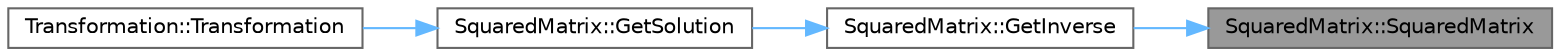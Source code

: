 digraph "SquaredMatrix::SquaredMatrix"
{
 // LATEX_PDF_SIZE
  bgcolor="transparent";
  edge [fontname=Helvetica,fontsize=10,labelfontname=Helvetica,labelfontsize=10];
  node [fontname=Helvetica,fontsize=10,shape=box,height=0.2,width=0.9];
  rankdir="RL";
  Node1 [label="SquaredMatrix::SquaredMatrix",height=0.2,width=0.4,color="gray40", fillcolor="grey60", style="filled", fontcolor="black",tooltip=" "];
  Node1 -> Node2 [dir="back",color="steelblue1",style="solid"];
  Node2 [label="SquaredMatrix::GetInverse",height=0.2,width=0.4,color="grey40", fillcolor="white", style="filled",URL="$class_squared_matrix.html#a4137a2d278b3cb7fc9c8489c8d2a5393",tooltip="Finds inversion of matrix."];
  Node2 -> Node3 [dir="back",color="steelblue1",style="solid"];
  Node3 [label="SquaredMatrix::GetSolution",height=0.2,width=0.4,color="grey40", fillcolor="white", style="filled",URL="$class_squared_matrix.html#aecc105efa6ff85b4941df3a4a3124606",tooltip="Find solution of linear equations."];
  Node3 -> Node4 [dir="back",color="steelblue1",style="solid"];
  Node4 [label="Transformation::Transformation",height=0.2,width=0.4,color="grey40", fillcolor="white", style="filled",URL="$class_transformation.html#a5b23f62e7697c24191cbadede00b875a",tooltip="Construct transformation from movement of 4 points."];
}
